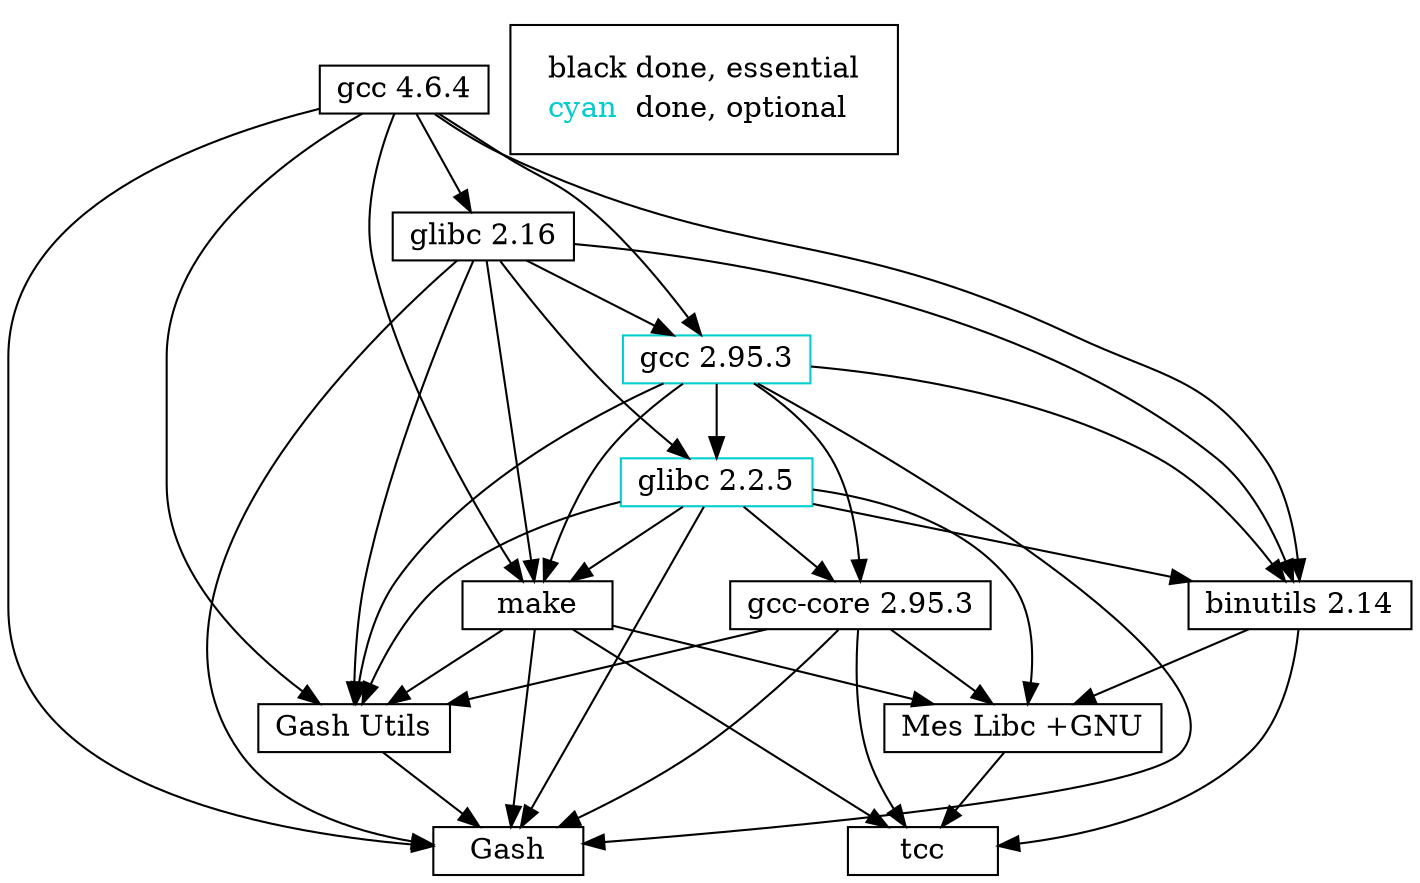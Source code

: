 digraph  {
  node[shape=box,width=1,height=0.25];
  edge [height=0.25];

  # "hex0 Monitor" [label = "hex0 Monitor", shape = box];
  # "hex0 Assembler" [label = "hex0 Assembler", shape = box];
  # "SET" [label = "SET editor", shape = box];
  # "hex1 Assembler" [label = "hex1 Assembler", shape = box];
  # "hex2 Linker" [label = "hex2 Linker", shape = box];
  # "M1 Macro assembler" [label = "M1 Macro assembler", shape = box];
  # "catm" [label = "catm", shape = box];
  # "Slow_Lisp" [label = "Slow Lisp", shape = box];
  # "Stage0-FORTH" [label = "Stage0 FORTH", shape = box];
  # "cc_x86" [label = "cc_x86", shape = box];
  # "M2-Planet" [label = "M2-PLanet", shape = box];
  # "M2-Moon" [label = "M2-Moon", color = red1, shape = box];
  # "MesCC-Tools-seed" [label = "MesCC-Tools-seed", shape = box];
  # "%bootstrap Guile" [label = "%bootstrap Guile", color=cyan3, shape = box];
  # "MesCC-Tools" [label = "MesCC-Tools", color = black, shape = box];

  # "GNU Mes" [label = "GNU Mes", color = cyan3, shape = box];
  # "Mes Libc" [label = "Mes Libc", color = cyan3, shape = box];
  # "MesCC" [label = "MesCC", color = black, shape = box];
  # "Mes Libc +TCC" [label = "Mes Libc +TCC", color = black, shape = box];

  "tcc" [label = "tcc", color=black, shape = box];
  "Mes Libc +GNU" [label = "Mes Libc +GNU", shape = box];
  "gcc-core 2.95.3" [label = "gcc-core 2.95.3", shape = box];
  "glibc 2.2.5" [label = "glibc 2.2.5", color=cyan3, shape = box];
  "gcc 2.95.3" [label = "gcc 2.95.3", color=cyan3, shape = box];
  "glibc 2.16" [label = "glibc 2.16", shape = box];
  "gcc 4.6.4" [label = "gcc 4.6.4", shape = box];

  # "SET" -> "hex0 Monitor" [color = cyan];
  # "hex0 Assembler" -> "hex0 Monitor" [color = black];
  # "hex1 Assembler" -> "hex0 Assembler" [color = black];
  # "hex2 Linker" -> "hex1 Assembler" [color = black];
  # "M1 Macro assembler" -> "hex2 Linker" [color = black];
  # "catm" -> "M1 Macro assembler" [color = cyan];
  # "Slow_Lisp" -> "M1 Macro assembler" [color = green2];
  # "Stage0-FORTH" -> "M1 Macro assembler" [color = green2];
  # "cc_x86" -> "M1 Macro assembler" [color = black];
  # "M2-Planet" -> "cc_x86" [color = black];
  # "M2-Moon" -> "M1 Macro assembler" [color = red1];
  # "MesCC-Tools-seed" -> "cc_x86" [color = black];
  # "MesCC-Tools" -> "MesCC-Tools-seed" [color = black];
  # "MesCC-Tools" -> "M2-Planet" [color = black];

  # "Gash" -> "GNU Mes" [color = red1];
  # "Gash" -> "%bootstrap Guile" [color = cyan3];
  "Gash Utils" -> "Gash" [color = black];
  # "Gash Utils" -> "%bootstrap Guile" [color = cyan3];
  # "Gash Utils" -> "GNU Mes" [color = red1];

  # "GNU Mes" -> "MesCC-Tools" [color = cyan3];
  # "GNU Mes" -> "Mes Libc" [color = cyan3];
  # "GNU Mes" -> "Gash" [color = cyan3];
  # "GNU Mes" -> "Gash Utils" [color = cyan3];

  # "MesCC" -> "GNU Mes" [color = cyan3];

  # "Mes Libc +TCC" -> "GNU Mes" [color = cyan3];

  # "tcc" -> "Mes Libc +TCC" [color = black];
  # "tcc" -> "Gash" [color = black];
  # "tcc" -> "Gash Utils" [color = black];
  # "tcc" -> "MesCC" [color = black];

  "Mes Libc +GNU" -> "tcc" [color = black];

  "gcc-core 2.95.3" -> "Mes Libc +GNU" [color = black];
  "gcc-core 2.95.3" -> "Gash" [color = black];
  "gcc-core 2.95.3" -> "Gash Utils" [color = black];
  "gcc-core 2.95.3" -> "tcc" [color = black];

  "make" -> "Mes Libc +GNU" [color = black];
  "make" -> "tcc" [color = black];
  "make" -> "Gash" [color = black];
  "make" -> "Gash Utils" [color = black];

  "binutils 2.14" -> "tcc" [color = black];
  "binutils 2.14" -> "Mes Libc +GNU" [color = black];

  "glibc 2.2.5" -> "gcc-core 2.95.3" [color = black];
  "glibc 2.2.5" -> "binutils 2.14" [color = black];
  "glibc 2.2.5" -> "Mes Libc +GNU" [color = black];
  "glibc 2.2.5" -> "make" [color = black];
  "glibc 2.2.5" -> "Gash" [color = black];
  "glibc 2.2.5" -> "Gash Utils" [color = black];

  "gcc 2.95.3" -> "gcc-core 2.95.3" [color = black];
  "gcc 2.95.3" -> "binutils 2.14" [color = black];
  "gcc 2.95.3" -> "glibc 2.2.5" [color = black];
  "gcc 2.95.3" -> "make" [color = black];
  "gcc 2.95.3" -> "Gash" [color = black];
  "gcc 2.95.3" -> "Gash Utils" [color = black];

  "glibc 2.16" -> "glibc 2.2.5" [color = black];
  "glibc 2.16" -> "binutils 2.14" [color = black];
  "glibc 2.16" -> "gcc 2.95.3" [color = black];
  "glibc 2.16" -> "make" [color = black];
  "glibc 2.16" -> "Gash" [color = black];
  "glibc 2.16" -> "Gash Utils" [color = black];

  "gcc 4.6.4" -> "glibc 2.16" [color = black];
  "gcc 4.6.4" -> "binutils 2.14" [color = black];
  "gcc 4.6.4" -> "gcc 2.95.3" [color = black];
  "gcc 4.6.4" -> "make" [color = black];
  "gcc 4.6.4" -> "Gash" [color = black];
  "gcc 4.6.4" -> "Gash Utils" [color = black];

  node [shape=plaintext]
  subgraph cluster_01 {
    key [label=<<table border="0" cellpadding="2" cellspacing="0" cellborder="0">
      <tr><td align="left"><font color="black">black</font></td><td align="left">done, essential</td></tr>
      <tr><td align="left"><font color="cyan3">cyan</font></td><td align="left">done, optional</td></tr>
<!--
      <tr><td align="left"><font color="green3">green</font></td><td align="left">done, undecided</td></tr>
      <tr><td align="left"><font color="red1">red</font></td><td align="left">in progress, essential</td></tr>
      <tr><td align="left"><font color="orange">orange</font></td><td align="left">in progress, undecided</td></tr>
!-->
      </table>>]
  }
}
